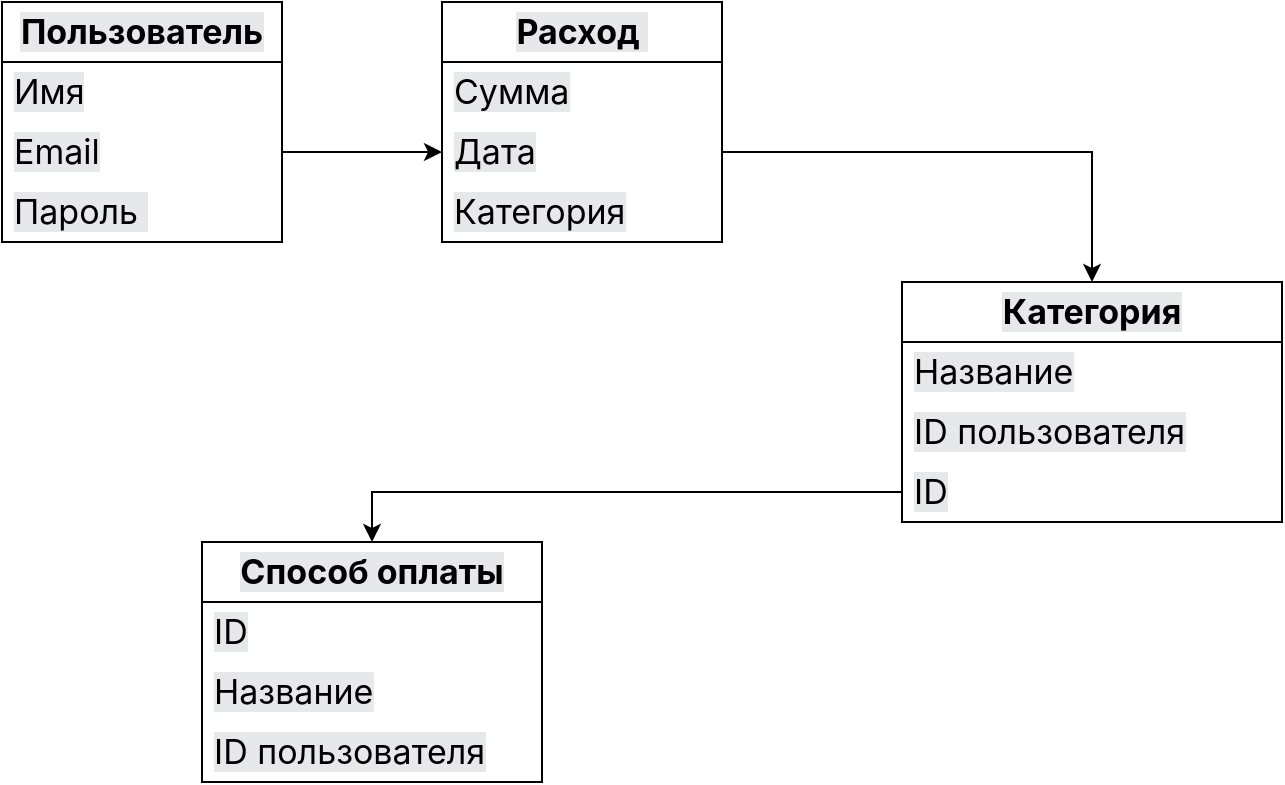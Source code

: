 <mxfile version="26.0.0">
  <diagram name="Страница — 1" id="cxXjagVxd9JPp-SGpaT5">
    <mxGraphModel dx="1389" dy="833" grid="1" gridSize="10" guides="1" tooltips="1" connect="1" arrows="1" fold="1" page="1" pageScale="1" pageWidth="827" pageHeight="1169" math="0" shadow="0">
      <root>
        <mxCell id="0" />
        <mxCell id="1" parent="0" />
        <mxCell id="IH-mMHgVTmkLMJU_gnXO-1" value="&lt;span style=&quot;--tw-border-spacing-x: 0; --tw-border-spacing-y: 0; --tw-translate-x: 0; --tw-translate-y: 0; --tw-rotate: 0; --tw-skew-x: 0; --tw-skew-y: 0; --tw-scale-x: 1; --tw-scale-y: 1; --tw-pan-x: ; --tw-pan-y: ; --tw-pinch-zoom: ; --tw-scroll-snap-strictness: proximity; --tw-gradient-from-position: ; --tw-gradient-via-position: ; --tw-gradient-to-position: ; --tw-ordinal: ; --tw-slashed-zero: ; --tw-numeric-figure: ; --tw-numeric-spacing: ; --tw-numeric-fraction: ; --tw-ring-inset: ; --tw-ring-offset-width: 0px; --tw-ring-offset-color: #fff; --tw-ring-color: rgb(59 130 246 / .5); --tw-ring-offset-shadow: 0 0 #0000; --tw-ring-shadow: 0 0 #0000; --tw-shadow: 0 0 #0000; --tw-shadow-colored: 0 0 #0000; --tw-blur: ; --tw-brightness: ; --tw-contrast: ; --tw-grayscale: ; --tw-hue-rotate: ; --tw-invert: ; --tw-saturate: ; --tw-sepia: ; --tw-drop-shadow: ; --tw-backdrop-blur: ; --tw-backdrop-brightness: ; --tw-backdrop-contrast: ; --tw-backdrop-grayscale: ; --tw-backdrop-hue-rotate: ; --tw-backdrop-invert: ; --tw-backdrop-opacity: ; --tw-backdrop-saturate: ; --tw-backdrop-sepia: ; --tw-contain-size: ; --tw-contain-layout: ; --tw-contain-paint: ; --tw-contain-style: ; box-sizing: border-box; border-width: 0px; border-style: solid; border-color: rgb(229, 231, 235); font-weight: bolder; font-family: -apple-system, Inter, sans-serif, system-ui, serif, &amp;quot;Apple Color Emoji&amp;quot;, &amp;quot;Segoe UI Emoji&amp;quot;, &amp;quot;Segoe UI Symbol&amp;quot;, &amp;quot;Noto Color Emoji&amp;quot;; font-size: 17px; text-align: left; background-color: rgb(230, 232, 233);&quot;&gt;Пользователь&lt;/span&gt;" style="swimlane;fontStyle=0;childLayout=stackLayout;horizontal=1;startSize=30;horizontalStack=0;resizeParent=1;resizeParentMax=0;resizeLast=0;collapsible=1;marginBottom=0;whiteSpace=wrap;html=1;" vertex="1" parent="1">
          <mxGeometry x="80" y="110" width="140" height="120" as="geometry" />
        </mxCell>
        <mxCell id="IH-mMHgVTmkLMJU_gnXO-2" value="&lt;span style=&quot;font-family: -apple-system, Inter, sans-serif, system-ui, serif, &amp;quot;Apple Color Emoji&amp;quot;, &amp;quot;Segoe UI Emoji&amp;quot;, &amp;quot;Segoe UI Symbol&amp;quot;, &amp;quot;Noto Color Emoji&amp;quot;; font-size: 17px; background-color: rgb(230, 232, 233);&quot;&gt;Имя&lt;/span&gt;" style="text;strokeColor=none;fillColor=none;align=left;verticalAlign=middle;spacingLeft=4;spacingRight=4;overflow=hidden;points=[[0,0.5],[1,0.5]];portConstraint=eastwest;rotatable=0;whiteSpace=wrap;html=1;" vertex="1" parent="IH-mMHgVTmkLMJU_gnXO-1">
          <mxGeometry y="30" width="140" height="30" as="geometry" />
        </mxCell>
        <mxCell id="IH-mMHgVTmkLMJU_gnXO-3" value="&lt;span style=&quot;font-family: -apple-system, Inter, sans-serif, system-ui, serif, &amp;quot;Apple Color Emoji&amp;quot;, &amp;quot;Segoe UI Emoji&amp;quot;, &amp;quot;Segoe UI Symbol&amp;quot;, &amp;quot;Noto Color Emoji&amp;quot;; font-size: 17px; background-color: rgb(230, 232, 233);&quot;&gt;Email&lt;/span&gt;" style="text;strokeColor=none;fillColor=none;align=left;verticalAlign=middle;spacingLeft=4;spacingRight=4;overflow=hidden;points=[[0,0.5],[1,0.5]];portConstraint=eastwest;rotatable=0;whiteSpace=wrap;html=1;" vertex="1" parent="IH-mMHgVTmkLMJU_gnXO-1">
          <mxGeometry y="60" width="140" height="30" as="geometry" />
        </mxCell>
        <mxCell id="IH-mMHgVTmkLMJU_gnXO-4" value="&lt;span style=&quot;font-family: -apple-system, Inter, sans-serif, system-ui, serif, &amp;quot;Apple Color Emoji&amp;quot;, &amp;quot;Segoe UI Emoji&amp;quot;, &amp;quot;Segoe UI Symbol&amp;quot;, &amp;quot;Noto Color Emoji&amp;quot;; font-size: 17px; background-color: rgb(230, 232, 233);&quot;&gt;Пароль&amp;nbsp;&lt;/span&gt;" style="text;strokeColor=none;fillColor=none;align=left;verticalAlign=middle;spacingLeft=4;spacingRight=4;overflow=hidden;points=[[0,0.5],[1,0.5]];portConstraint=eastwest;rotatable=0;whiteSpace=wrap;html=1;" vertex="1" parent="IH-mMHgVTmkLMJU_gnXO-1">
          <mxGeometry y="90" width="140" height="30" as="geometry" />
        </mxCell>
        <mxCell id="IH-mMHgVTmkLMJU_gnXO-5" value="&lt;span style=&quot;--tw-border-spacing-x: 0; --tw-border-spacing-y: 0; --tw-translate-x: 0; --tw-translate-y: 0; --tw-rotate: 0; --tw-skew-x: 0; --tw-skew-y: 0; --tw-scale-x: 1; --tw-scale-y: 1; --tw-pan-x: ; --tw-pan-y: ; --tw-pinch-zoom: ; --tw-scroll-snap-strictness: proximity; --tw-gradient-from-position: ; --tw-gradient-via-position: ; --tw-gradient-to-position: ; --tw-ordinal: ; --tw-slashed-zero: ; --tw-numeric-figure: ; --tw-numeric-spacing: ; --tw-numeric-fraction: ; --tw-ring-inset: ; --tw-ring-offset-width: 0px; --tw-ring-offset-color: #fff; --tw-ring-color: rgb(59 130 246 / .5); --tw-ring-offset-shadow: 0 0 #0000; --tw-ring-shadow: 0 0 #0000; --tw-shadow: 0 0 #0000; --tw-shadow-colored: 0 0 #0000; --tw-blur: ; --tw-brightness: ; --tw-contrast: ; --tw-grayscale: ; --tw-hue-rotate: ; --tw-invert: ; --tw-saturate: ; --tw-sepia: ; --tw-drop-shadow: ; --tw-backdrop-blur: ; --tw-backdrop-brightness: ; --tw-backdrop-contrast: ; --tw-backdrop-grayscale: ; --tw-backdrop-hue-rotate: ; --tw-backdrop-invert: ; --tw-backdrop-opacity: ; --tw-backdrop-saturate: ; --tw-backdrop-sepia: ; --tw-contain-size: ; --tw-contain-layout: ; --tw-contain-paint: ; --tw-contain-style: ; box-sizing: border-box; border-width: 0px; border-style: solid; border-color: rgb(229, 231, 235); font-weight: bolder; font-family: -apple-system, Inter, sans-serif, system-ui, serif, &amp;quot;Apple Color Emoji&amp;quot;, &amp;quot;Segoe UI Emoji&amp;quot;, &amp;quot;Segoe UI Symbol&amp;quot;, &amp;quot;Noto Color Emoji&amp;quot;; font-size: 17px; text-align: left; background-color: rgb(230, 232, 233);&quot;&gt;Расход&amp;nbsp;&lt;/span&gt;" style="swimlane;fontStyle=0;childLayout=stackLayout;horizontal=1;startSize=30;horizontalStack=0;resizeParent=1;resizeParentMax=0;resizeLast=0;collapsible=1;marginBottom=0;whiteSpace=wrap;html=1;" vertex="1" parent="1">
          <mxGeometry x="300" y="110" width="140" height="120" as="geometry" />
        </mxCell>
        <mxCell id="IH-mMHgVTmkLMJU_gnXO-6" value="&lt;span style=&quot;font-family: -apple-system, Inter, sans-serif, system-ui, serif, &amp;quot;Apple Color Emoji&amp;quot;, &amp;quot;Segoe UI Emoji&amp;quot;, &amp;quot;Segoe UI Symbol&amp;quot;, &amp;quot;Noto Color Emoji&amp;quot;; font-size: 17px; background-color: rgb(230, 232, 233);&quot;&gt;Сумма&lt;/span&gt;" style="text;strokeColor=none;fillColor=none;align=left;verticalAlign=middle;spacingLeft=4;spacingRight=4;overflow=hidden;points=[[0,0.5],[1,0.5]];portConstraint=eastwest;rotatable=0;whiteSpace=wrap;html=1;" vertex="1" parent="IH-mMHgVTmkLMJU_gnXO-5">
          <mxGeometry y="30" width="140" height="30" as="geometry" />
        </mxCell>
        <mxCell id="IH-mMHgVTmkLMJU_gnXO-7" value="&lt;span style=&quot;font-family: -apple-system, Inter, sans-serif, system-ui, serif, &amp;quot;Apple Color Emoji&amp;quot;, &amp;quot;Segoe UI Emoji&amp;quot;, &amp;quot;Segoe UI Symbol&amp;quot;, &amp;quot;Noto Color Emoji&amp;quot;; font-size: 17px; background-color: rgb(230, 232, 233);&quot;&gt;Дата&lt;/span&gt;" style="text;strokeColor=none;fillColor=none;align=left;verticalAlign=middle;spacingLeft=4;spacingRight=4;overflow=hidden;points=[[0,0.5],[1,0.5]];portConstraint=eastwest;rotatable=0;whiteSpace=wrap;html=1;" vertex="1" parent="IH-mMHgVTmkLMJU_gnXO-5">
          <mxGeometry y="60" width="140" height="30" as="geometry" />
        </mxCell>
        <mxCell id="IH-mMHgVTmkLMJU_gnXO-8" value="&lt;span style=&quot;color: rgb(0, 0, 0); font-family: -apple-system, Inter, sans-serif, system-ui, serif, &amp;quot;Apple Color Emoji&amp;quot;, &amp;quot;Segoe UI Emoji&amp;quot;, &amp;quot;Segoe UI Symbol&amp;quot;, &amp;quot;Noto Color Emoji&amp;quot;; font-size: 17px; background-color: rgb(230, 232, 233);&quot;&gt;Категория&lt;/span&gt;" style="text;strokeColor=none;fillColor=none;align=left;verticalAlign=middle;spacingLeft=4;spacingRight=4;overflow=hidden;points=[[0,0.5],[1,0.5]];portConstraint=eastwest;rotatable=0;whiteSpace=wrap;html=1;" vertex="1" parent="IH-mMHgVTmkLMJU_gnXO-5">
          <mxGeometry y="90" width="140" height="30" as="geometry" />
        </mxCell>
        <mxCell id="IH-mMHgVTmkLMJU_gnXO-9" value="&lt;span style=&quot;--tw-border-spacing-x: 0; --tw-border-spacing-y: 0; --tw-translate-x: 0; --tw-translate-y: 0; --tw-rotate: 0; --tw-skew-x: 0; --tw-skew-y: 0; --tw-scale-x: 1; --tw-scale-y: 1; --tw-pan-x: ; --tw-pan-y: ; --tw-pinch-zoom: ; --tw-scroll-snap-strictness: proximity; --tw-gradient-from-position: ; --tw-gradient-via-position: ; --tw-gradient-to-position: ; --tw-ordinal: ; --tw-slashed-zero: ; --tw-numeric-figure: ; --tw-numeric-spacing: ; --tw-numeric-fraction: ; --tw-ring-inset: ; --tw-ring-offset-width: 0px; --tw-ring-offset-color: #fff; --tw-ring-color: rgb(59 130 246 / .5); --tw-ring-offset-shadow: 0 0 #0000; --tw-ring-shadow: 0 0 #0000; --tw-shadow: 0 0 #0000; --tw-shadow-colored: 0 0 #0000; --tw-blur: ; --tw-brightness: ; --tw-contrast: ; --tw-grayscale: ; --tw-hue-rotate: ; --tw-invert: ; --tw-saturate: ; --tw-sepia: ; --tw-drop-shadow: ; --tw-backdrop-blur: ; --tw-backdrop-brightness: ; --tw-backdrop-contrast: ; --tw-backdrop-grayscale: ; --tw-backdrop-hue-rotate: ; --tw-backdrop-invert: ; --tw-backdrop-opacity: ; --tw-backdrop-saturate: ; --tw-backdrop-sepia: ; --tw-contain-size: ; --tw-contain-layout: ; --tw-contain-paint: ; --tw-contain-style: ; box-sizing: border-box; border-width: 0px; border-style: solid; border-color: rgb(229, 231, 235); font-weight: bolder; color: rgb(0, 0, 0); font-family: -apple-system, Inter, sans-serif, system-ui, serif, &amp;quot;Apple Color Emoji&amp;quot;, &amp;quot;Segoe UI Emoji&amp;quot;, &amp;quot;Segoe UI Symbol&amp;quot;, &amp;quot;Noto Color Emoji&amp;quot;; font-size: 17px; text-align: left; background-color: rgb(230, 232, 233);&quot;&gt;Категория&lt;/span&gt;" style="swimlane;fontStyle=0;childLayout=stackLayout;horizontal=1;startSize=30;horizontalStack=0;resizeParent=1;resizeParentMax=0;resizeLast=0;collapsible=1;marginBottom=0;whiteSpace=wrap;html=1;" vertex="1" parent="1">
          <mxGeometry x="530" y="250" width="190" height="120" as="geometry" />
        </mxCell>
        <mxCell id="IH-mMHgVTmkLMJU_gnXO-10" value="&lt;span style=&quot;color: rgb(0, 0, 0); font-family: -apple-system, Inter, sans-serif, system-ui, serif, &amp;quot;Apple Color Emoji&amp;quot;, &amp;quot;Segoe UI Emoji&amp;quot;, &amp;quot;Segoe UI Symbol&amp;quot;, &amp;quot;Noto Color Emoji&amp;quot;; font-size: 17px; background-color: rgb(230, 232, 233);&quot;&gt;Название&lt;/span&gt;" style="text;strokeColor=none;fillColor=none;align=left;verticalAlign=middle;spacingLeft=4;spacingRight=4;overflow=hidden;points=[[0,0.5],[1,0.5]];portConstraint=eastwest;rotatable=0;whiteSpace=wrap;html=1;" vertex="1" parent="IH-mMHgVTmkLMJU_gnXO-9">
          <mxGeometry y="30" width="190" height="30" as="geometry" />
        </mxCell>
        <mxCell id="IH-mMHgVTmkLMJU_gnXO-11" value="&lt;span style=&quot;color: rgb(0, 0, 0); font-family: -apple-system, Inter, sans-serif, system-ui, serif, &amp;quot;Apple Color Emoji&amp;quot;, &amp;quot;Segoe UI Emoji&amp;quot;, &amp;quot;Segoe UI Symbol&amp;quot;, &amp;quot;Noto Color Emoji&amp;quot;; font-size: 17px; background-color: rgb(230, 232, 233);&quot;&gt;ID пользователя&lt;/span&gt;" style="text;strokeColor=none;fillColor=none;align=left;verticalAlign=middle;spacingLeft=4;spacingRight=4;overflow=hidden;points=[[0,0.5],[1,0.5]];portConstraint=eastwest;rotatable=0;whiteSpace=wrap;html=1;" vertex="1" parent="IH-mMHgVTmkLMJU_gnXO-9">
          <mxGeometry y="60" width="190" height="30" as="geometry" />
        </mxCell>
        <mxCell id="IH-mMHgVTmkLMJU_gnXO-12" value="&lt;span style=&quot;color: rgb(0, 0, 0); font-family: -apple-system, Inter, sans-serif, system-ui, serif, &amp;quot;Apple Color Emoji&amp;quot;, &amp;quot;Segoe UI Emoji&amp;quot;, &amp;quot;Segoe UI Symbol&amp;quot;, &amp;quot;Noto Color Emoji&amp;quot;; font-size: 17px; background-color: rgb(230, 232, 233);&quot;&gt;ID&lt;/span&gt;" style="text;strokeColor=none;fillColor=none;align=left;verticalAlign=middle;spacingLeft=4;spacingRight=4;overflow=hidden;points=[[0,0.5],[1,0.5]];portConstraint=eastwest;rotatable=0;whiteSpace=wrap;html=1;" vertex="1" parent="IH-mMHgVTmkLMJU_gnXO-9">
          <mxGeometry y="90" width="190" height="30" as="geometry" />
        </mxCell>
        <mxCell id="IH-mMHgVTmkLMJU_gnXO-13" value="&lt;span style=&quot;--tw-border-spacing-x: 0; --tw-border-spacing-y: 0; --tw-translate-x: 0; --tw-translate-y: 0; --tw-rotate: 0; --tw-skew-x: 0; --tw-skew-y: 0; --tw-scale-x: 1; --tw-scale-y: 1; --tw-pan-x: ; --tw-pan-y: ; --tw-pinch-zoom: ; --tw-scroll-snap-strictness: proximity; --tw-gradient-from-position: ; --tw-gradient-via-position: ; --tw-gradient-to-position: ; --tw-ordinal: ; --tw-slashed-zero: ; --tw-numeric-figure: ; --tw-numeric-spacing: ; --tw-numeric-fraction: ; --tw-ring-inset: ; --tw-ring-offset-width: 0px; --tw-ring-offset-color: #fff; --tw-ring-color: rgb(59 130 246 / .5); --tw-ring-offset-shadow: 0 0 #0000; --tw-ring-shadow: 0 0 #0000; --tw-shadow: 0 0 #0000; --tw-shadow-colored: 0 0 #0000; --tw-blur: ; --tw-brightness: ; --tw-contrast: ; --tw-grayscale: ; --tw-hue-rotate: ; --tw-invert: ; --tw-saturate: ; --tw-sepia: ; --tw-drop-shadow: ; --tw-backdrop-blur: ; --tw-backdrop-brightness: ; --tw-backdrop-contrast: ; --tw-backdrop-grayscale: ; --tw-backdrop-hue-rotate: ; --tw-backdrop-invert: ; --tw-backdrop-opacity: ; --tw-backdrop-saturate: ; --tw-backdrop-sepia: ; --tw-contain-size: ; --tw-contain-layout: ; --tw-contain-paint: ; --tw-contain-style: ; box-sizing: border-box; border-width: 0px; border-style: solid; border-color: rgb(229, 231, 235); font-weight: bolder; color: rgb(0, 0, 0); font-family: -apple-system, Inter, sans-serif, system-ui, serif, &amp;quot;Apple Color Emoji&amp;quot;, &amp;quot;Segoe UI Emoji&amp;quot;, &amp;quot;Segoe UI Symbol&amp;quot;, &amp;quot;Noto Color Emoji&amp;quot;; font-size: 17px; text-align: left; background-color: rgb(230, 232, 233);&quot;&gt;Способ оплаты&lt;/span&gt;" style="swimlane;fontStyle=0;childLayout=stackLayout;horizontal=1;startSize=30;horizontalStack=0;resizeParent=1;resizeParentMax=0;resizeLast=0;collapsible=1;marginBottom=0;whiteSpace=wrap;html=1;" vertex="1" parent="1">
          <mxGeometry x="180" y="380" width="170" height="120" as="geometry" />
        </mxCell>
        <mxCell id="IH-mMHgVTmkLMJU_gnXO-14" value="&lt;span style=&quot;color: rgb(0, 0, 0); font-family: -apple-system, Inter, sans-serif, system-ui, serif, &amp;quot;Apple Color Emoji&amp;quot;, &amp;quot;Segoe UI Emoji&amp;quot;, &amp;quot;Segoe UI Symbol&amp;quot;, &amp;quot;Noto Color Emoji&amp;quot;; font-size: 17px; background-color: rgb(230, 232, 233);&quot;&gt;ID&lt;/span&gt;" style="text;strokeColor=none;fillColor=none;align=left;verticalAlign=middle;spacingLeft=4;spacingRight=4;overflow=hidden;points=[[0,0.5],[1,0.5]];portConstraint=eastwest;rotatable=0;whiteSpace=wrap;html=1;" vertex="1" parent="IH-mMHgVTmkLMJU_gnXO-13">
          <mxGeometry y="30" width="170" height="30" as="geometry" />
        </mxCell>
        <mxCell id="IH-mMHgVTmkLMJU_gnXO-15" value="&lt;span style=&quot;color: rgb(0, 0, 0); font-family: -apple-system, Inter, sans-serif, system-ui, serif, &amp;quot;Apple Color Emoji&amp;quot;, &amp;quot;Segoe UI Emoji&amp;quot;, &amp;quot;Segoe UI Symbol&amp;quot;, &amp;quot;Noto Color Emoji&amp;quot;; font-size: 17px; background-color: rgb(230, 232, 233);&quot;&gt;Название&lt;/span&gt;" style="text;strokeColor=none;fillColor=none;align=left;verticalAlign=middle;spacingLeft=4;spacingRight=4;overflow=hidden;points=[[0,0.5],[1,0.5]];portConstraint=eastwest;rotatable=0;whiteSpace=wrap;html=1;" vertex="1" parent="IH-mMHgVTmkLMJU_gnXO-13">
          <mxGeometry y="60" width="170" height="30" as="geometry" />
        </mxCell>
        <mxCell id="IH-mMHgVTmkLMJU_gnXO-16" value="&lt;span style=&quot;color: rgb(0, 0, 0); font-family: -apple-system, Inter, sans-serif, system-ui, serif, &amp;quot;Apple Color Emoji&amp;quot;, &amp;quot;Segoe UI Emoji&amp;quot;, &amp;quot;Segoe UI Symbol&amp;quot;, &amp;quot;Noto Color Emoji&amp;quot;; font-size: 17px; background-color: rgb(230, 232, 233);&quot;&gt;ID пользователя&lt;/span&gt;" style="text;strokeColor=none;fillColor=none;align=left;verticalAlign=middle;spacingLeft=4;spacingRight=4;overflow=hidden;points=[[0,0.5],[1,0.5]];portConstraint=eastwest;rotatable=0;whiteSpace=wrap;html=1;" vertex="1" parent="IH-mMHgVTmkLMJU_gnXO-13">
          <mxGeometry y="90" width="170" height="30" as="geometry" />
        </mxCell>
        <mxCell id="IH-mMHgVTmkLMJU_gnXO-17" style="edgeStyle=orthogonalEdgeStyle;rounded=0;orthogonalLoop=1;jettySize=auto;html=1;exitX=1;exitY=0.5;exitDx=0;exitDy=0;entryX=0;entryY=0.5;entryDx=0;entryDy=0;" edge="1" parent="1" source="IH-mMHgVTmkLMJU_gnXO-3" target="IH-mMHgVTmkLMJU_gnXO-7">
          <mxGeometry relative="1" as="geometry" />
        </mxCell>
        <mxCell id="IH-mMHgVTmkLMJU_gnXO-18" style="edgeStyle=orthogonalEdgeStyle;rounded=0;orthogonalLoop=1;jettySize=auto;html=1;exitX=1;exitY=0.5;exitDx=0;exitDy=0;entryX=0.5;entryY=0;entryDx=0;entryDy=0;" edge="1" parent="1" source="IH-mMHgVTmkLMJU_gnXO-7" target="IH-mMHgVTmkLMJU_gnXO-9">
          <mxGeometry relative="1" as="geometry" />
        </mxCell>
        <mxCell id="IH-mMHgVTmkLMJU_gnXO-19" style="edgeStyle=orthogonalEdgeStyle;rounded=0;orthogonalLoop=1;jettySize=auto;html=1;exitX=0;exitY=0.5;exitDx=0;exitDy=0;entryX=0.5;entryY=0;entryDx=0;entryDy=0;" edge="1" parent="1" source="IH-mMHgVTmkLMJU_gnXO-12" target="IH-mMHgVTmkLMJU_gnXO-13">
          <mxGeometry relative="1" as="geometry" />
        </mxCell>
      </root>
    </mxGraphModel>
  </diagram>
</mxfile>
